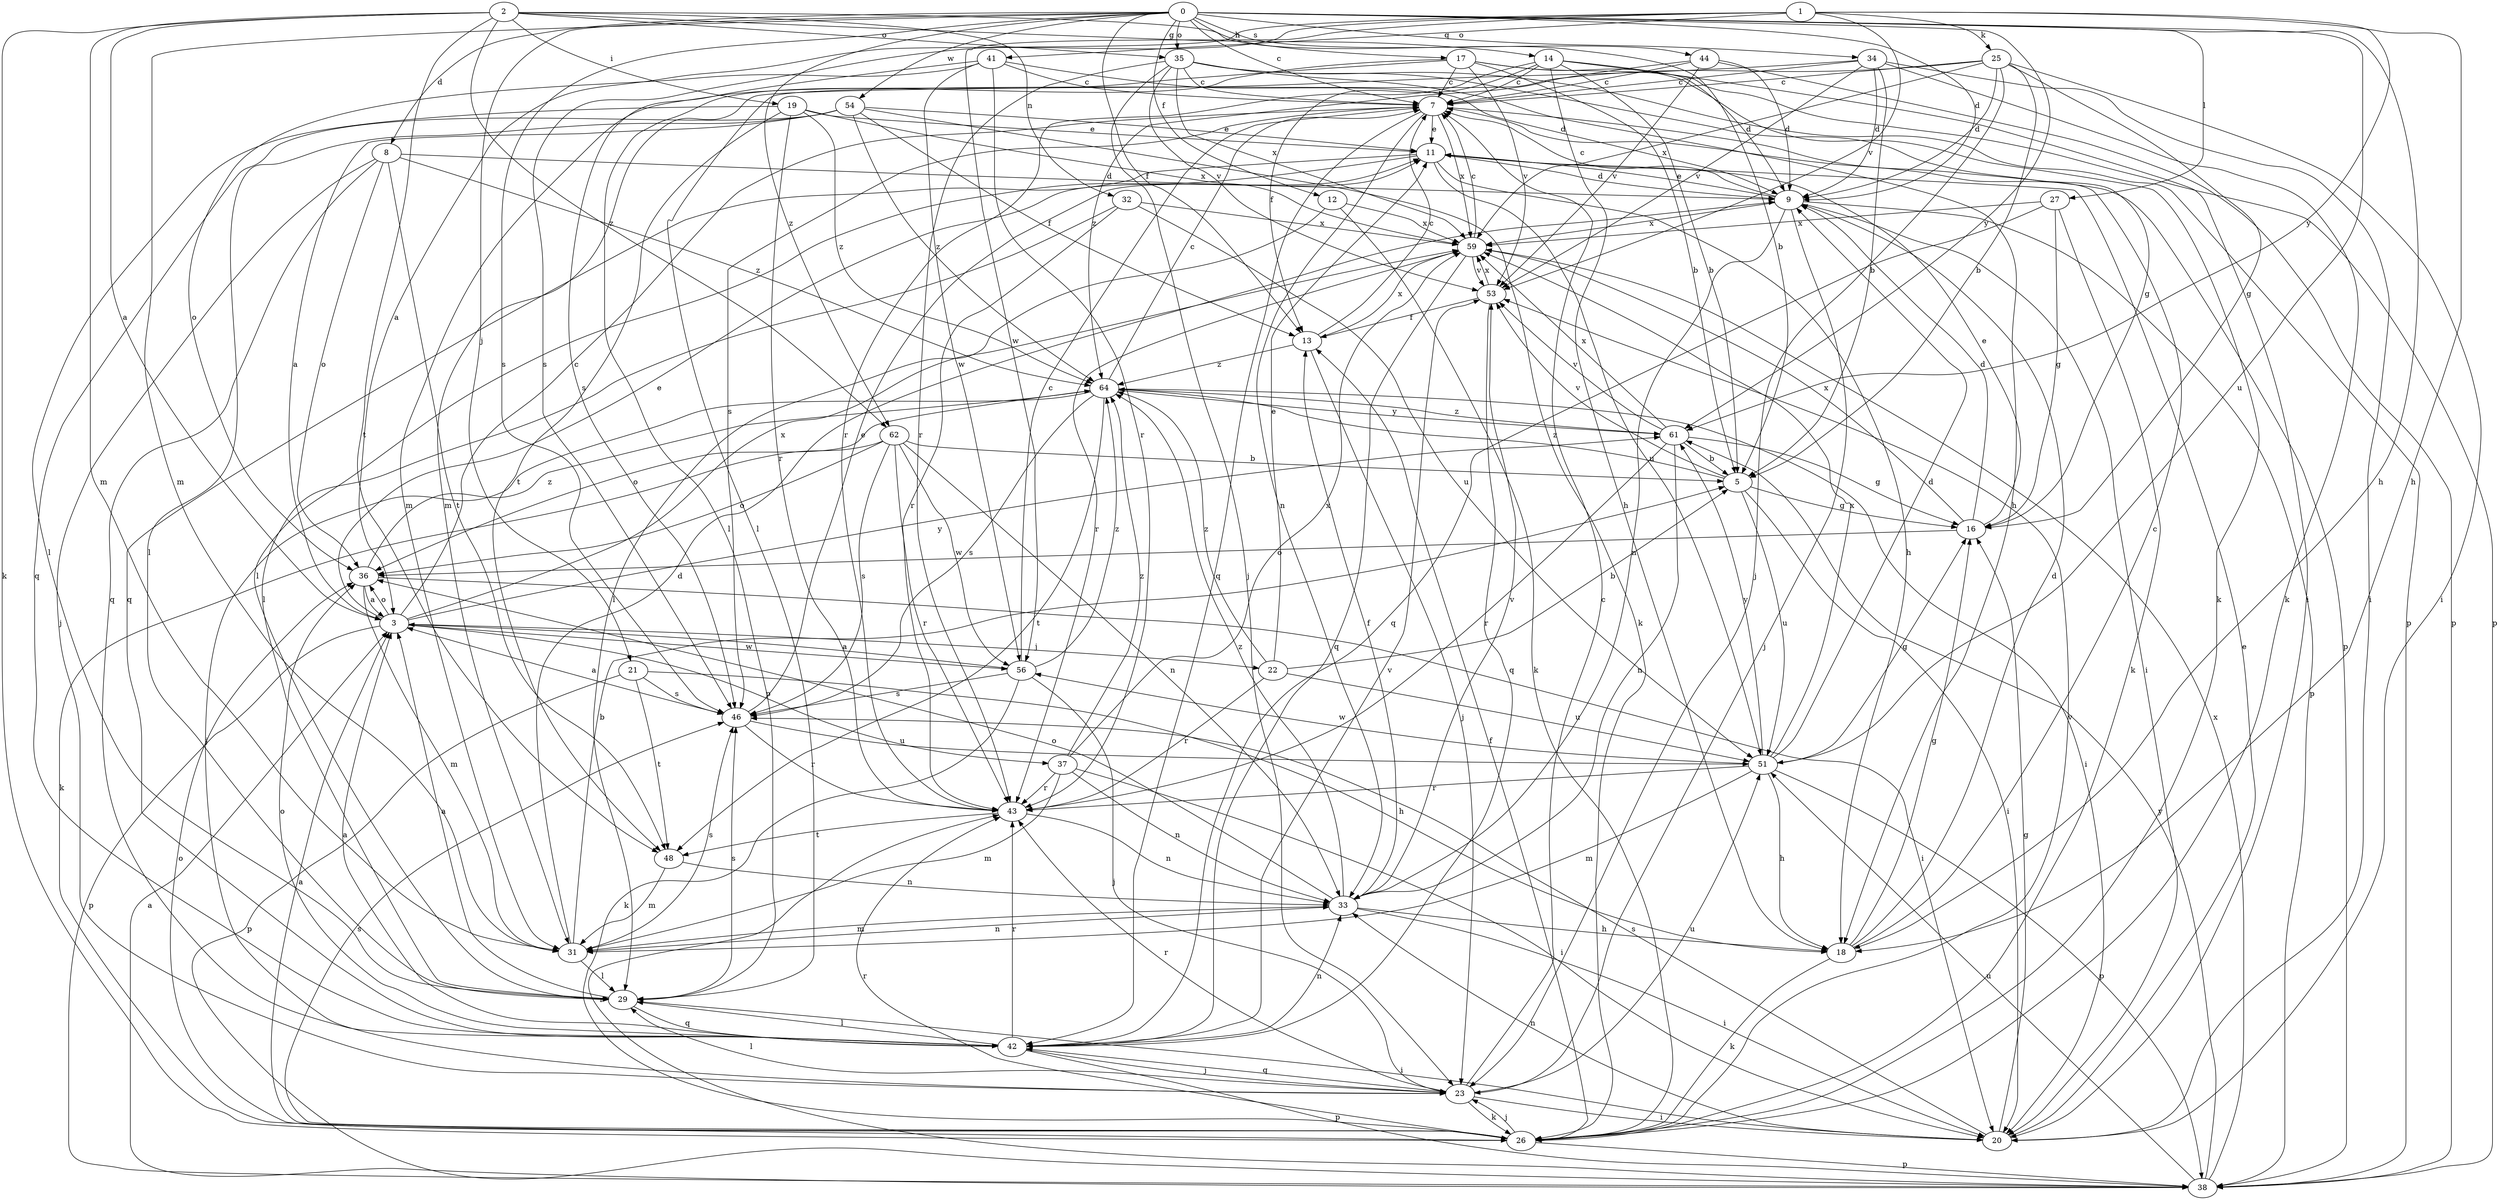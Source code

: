 strict digraph  {
0;
1;
2;
3;
5;
7;
8;
9;
11;
12;
13;
14;
16;
17;
18;
19;
20;
21;
22;
23;
25;
26;
27;
29;
31;
32;
33;
34;
35;
36;
37;
38;
41;
42;
43;
44;
46;
48;
51;
53;
54;
56;
59;
61;
62;
64;
0 -> 7  [label=c];
0 -> 8  [label=d];
0 -> 9  [label=d];
0 -> 12  [label=f];
0 -> 13  [label=f];
0 -> 17  [label=h];
0 -> 18  [label=h];
0 -> 21  [label=j];
0 -> 27  [label=l];
0 -> 31  [label=m];
0 -> 34  [label=o];
0 -> 35  [label=o];
0 -> 44  [label=s];
0 -> 46  [label=s];
0 -> 51  [label=u];
0 -> 54  [label=w];
0 -> 61  [label=y];
0 -> 62  [label=z];
1 -> 3  [label=a];
1 -> 18  [label=h];
1 -> 25  [label=k];
1 -> 41  [label=q];
1 -> 46  [label=s];
1 -> 53  [label=v];
1 -> 56  [label=w];
1 -> 61  [label=y];
2 -> 3  [label=a];
2 -> 5  [label=b];
2 -> 14  [label=g];
2 -> 19  [label=i];
2 -> 26  [label=k];
2 -> 31  [label=m];
2 -> 32  [label=n];
2 -> 35  [label=o];
2 -> 48  [label=t];
2 -> 62  [label=z];
3 -> 7  [label=c];
3 -> 11  [label=e];
3 -> 22  [label=j];
3 -> 36  [label=o];
3 -> 37  [label=p];
3 -> 38  [label=p];
3 -> 56  [label=w];
3 -> 59  [label=x];
3 -> 61  [label=y];
5 -> 16  [label=g];
5 -> 20  [label=i];
5 -> 51  [label=u];
5 -> 53  [label=v];
5 -> 64  [label=z];
7 -> 11  [label=e];
7 -> 33  [label=n];
7 -> 38  [label=p];
7 -> 42  [label=q];
7 -> 46  [label=s];
7 -> 59  [label=x];
8 -> 9  [label=d];
8 -> 23  [label=j];
8 -> 36  [label=o];
8 -> 42  [label=q];
8 -> 48  [label=t];
8 -> 64  [label=z];
9 -> 7  [label=c];
9 -> 11  [label=e];
9 -> 20  [label=i];
9 -> 23  [label=j];
9 -> 33  [label=n];
9 -> 38  [label=p];
9 -> 59  [label=x];
11 -> 9  [label=d];
11 -> 18  [label=h];
11 -> 29  [label=l];
11 -> 42  [label=q];
11 -> 51  [label=u];
12 -> 26  [label=k];
12 -> 29  [label=l];
12 -> 59  [label=x];
13 -> 7  [label=c];
13 -> 23  [label=j];
13 -> 59  [label=x];
13 -> 64  [label=z];
14 -> 5  [label=b];
14 -> 7  [label=c];
14 -> 9  [label=d];
14 -> 13  [label=f];
14 -> 18  [label=h];
14 -> 20  [label=i];
14 -> 43  [label=r];
16 -> 9  [label=d];
16 -> 11  [label=e];
16 -> 36  [label=o];
16 -> 59  [label=x];
17 -> 5  [label=b];
17 -> 7  [label=c];
17 -> 26  [label=k];
17 -> 29  [label=l];
17 -> 31  [label=m];
17 -> 38  [label=p];
17 -> 53  [label=v];
18 -> 7  [label=c];
18 -> 9  [label=d];
18 -> 16  [label=g];
18 -> 26  [label=k];
19 -> 11  [label=e];
19 -> 29  [label=l];
19 -> 43  [label=r];
19 -> 48  [label=t];
19 -> 59  [label=x];
19 -> 64  [label=z];
20 -> 11  [label=e];
20 -> 16  [label=g];
20 -> 33  [label=n];
20 -> 46  [label=s];
21 -> 18  [label=h];
21 -> 38  [label=p];
21 -> 46  [label=s];
21 -> 48  [label=t];
22 -> 5  [label=b];
22 -> 11  [label=e];
22 -> 43  [label=r];
22 -> 51  [label=u];
22 -> 64  [label=z];
23 -> 7  [label=c];
23 -> 20  [label=i];
23 -> 26  [label=k];
23 -> 29  [label=l];
23 -> 42  [label=q];
23 -> 43  [label=r];
23 -> 51  [label=u];
25 -> 5  [label=b];
25 -> 7  [label=c];
25 -> 9  [label=d];
25 -> 16  [label=g];
25 -> 20  [label=i];
25 -> 23  [label=j];
25 -> 29  [label=l];
25 -> 59  [label=x];
26 -> 3  [label=a];
26 -> 13  [label=f];
26 -> 23  [label=j];
26 -> 36  [label=o];
26 -> 38  [label=p];
26 -> 43  [label=r];
26 -> 46  [label=s];
26 -> 53  [label=v];
27 -> 16  [label=g];
27 -> 26  [label=k];
27 -> 42  [label=q];
27 -> 59  [label=x];
29 -> 3  [label=a];
29 -> 20  [label=i];
29 -> 42  [label=q];
29 -> 46  [label=s];
31 -> 5  [label=b];
31 -> 9  [label=d];
31 -> 29  [label=l];
31 -> 33  [label=n];
31 -> 46  [label=s];
32 -> 29  [label=l];
32 -> 43  [label=r];
32 -> 51  [label=u];
32 -> 59  [label=x];
33 -> 13  [label=f];
33 -> 18  [label=h];
33 -> 20  [label=i];
33 -> 31  [label=m];
33 -> 36  [label=o];
33 -> 53  [label=v];
33 -> 64  [label=z];
34 -> 5  [label=b];
34 -> 7  [label=c];
34 -> 9  [label=d];
34 -> 20  [label=i];
34 -> 26  [label=k];
34 -> 31  [label=m];
34 -> 53  [label=v];
35 -> 7  [label=c];
35 -> 16  [label=g];
35 -> 18  [label=h];
35 -> 23  [label=j];
35 -> 38  [label=p];
35 -> 43  [label=r];
35 -> 53  [label=v];
35 -> 59  [label=x];
36 -> 3  [label=a];
36 -> 20  [label=i];
36 -> 31  [label=m];
36 -> 64  [label=z];
37 -> 20  [label=i];
37 -> 31  [label=m];
37 -> 33  [label=n];
37 -> 43  [label=r];
37 -> 59  [label=x];
37 -> 64  [label=z];
38 -> 3  [label=a];
38 -> 43  [label=r];
38 -> 51  [label=u];
38 -> 59  [label=x];
38 -> 61  [label=y];
41 -> 7  [label=c];
41 -> 9  [label=d];
41 -> 36  [label=o];
41 -> 43  [label=r];
41 -> 46  [label=s];
41 -> 56  [label=w];
42 -> 3  [label=a];
42 -> 23  [label=j];
42 -> 29  [label=l];
42 -> 33  [label=n];
42 -> 36  [label=o];
42 -> 38  [label=p];
42 -> 43  [label=r];
42 -> 53  [label=v];
43 -> 33  [label=n];
43 -> 48  [label=t];
44 -> 7  [label=c];
44 -> 9  [label=d];
44 -> 38  [label=p];
44 -> 53  [label=v];
44 -> 64  [label=z];
46 -> 3  [label=a];
46 -> 11  [label=e];
46 -> 43  [label=r];
46 -> 51  [label=u];
48 -> 31  [label=m];
48 -> 33  [label=n];
51 -> 9  [label=d];
51 -> 16  [label=g];
51 -> 18  [label=h];
51 -> 31  [label=m];
51 -> 38  [label=p];
51 -> 43  [label=r];
51 -> 56  [label=w];
51 -> 59  [label=x];
51 -> 61  [label=y];
53 -> 13  [label=f];
53 -> 42  [label=q];
53 -> 59  [label=x];
54 -> 3  [label=a];
54 -> 11  [label=e];
54 -> 13  [label=f];
54 -> 26  [label=k];
54 -> 29  [label=l];
54 -> 42  [label=q];
54 -> 64  [label=z];
56 -> 3  [label=a];
56 -> 7  [label=c];
56 -> 23  [label=j];
56 -> 26  [label=k];
56 -> 46  [label=s];
56 -> 64  [label=z];
59 -> 7  [label=c];
59 -> 42  [label=q];
59 -> 43  [label=r];
59 -> 53  [label=v];
61 -> 5  [label=b];
61 -> 16  [label=g];
61 -> 33  [label=n];
61 -> 43  [label=r];
61 -> 53  [label=v];
61 -> 59  [label=x];
61 -> 64  [label=z];
62 -> 5  [label=b];
62 -> 26  [label=k];
62 -> 33  [label=n];
62 -> 36  [label=o];
62 -> 43  [label=r];
62 -> 46  [label=s];
62 -> 56  [label=w];
64 -> 7  [label=c];
64 -> 20  [label=i];
64 -> 23  [label=j];
64 -> 36  [label=o];
64 -> 46  [label=s];
64 -> 48  [label=t];
64 -> 61  [label=y];
}
